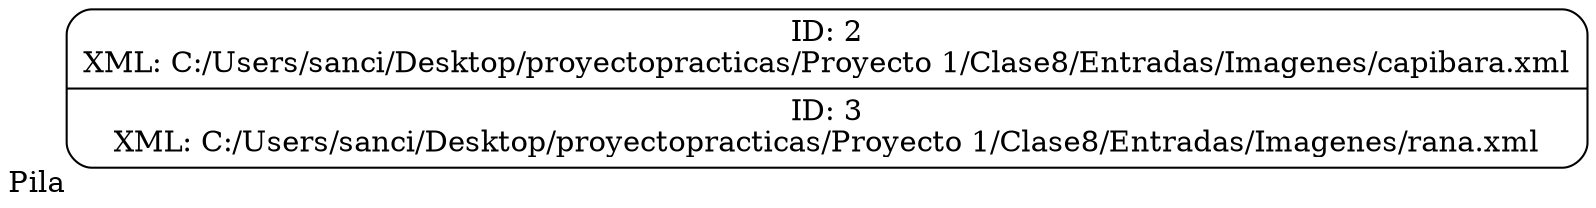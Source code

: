 digraph G {
    rankdir=LR;
    node[shape=Mrecord];
    Pila[xlabel="Pila" label="ID: 2\nXML: C:/Users/sanci/Desktop/proyectopracticas/Proyecto 1/Clase8/Entradas/Imagenes/capibara.xml\n|ID: 3\nXML: C:/Users/sanci/Desktop/proyectopracticas/Proyecto 1/Clase8/Entradas/Imagenes/rana.xml\n"];
}